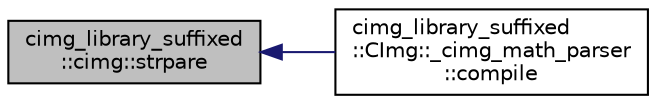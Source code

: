 digraph "cimg_library_suffixed::cimg::strpare"
{
 // INTERACTIVE_SVG=YES
  edge [fontname="Helvetica",fontsize="10",labelfontname="Helvetica",labelfontsize="10"];
  node [fontname="Helvetica",fontsize="10",shape=record];
  rankdir="LR";
  Node3799 [label="cimg_library_suffixed\l::cimg::strpare",height=0.2,width=0.4,color="black", fillcolor="grey75", style="filled", fontcolor="black"];
  Node3799 -> Node3800 [dir="back",color="midnightblue",fontsize="10",style="solid",fontname="Helvetica"];
  Node3800 [label="cimg_library_suffixed\l::CImg::_cimg_math_parser\l::compile",height=0.2,width=0.4,color="black", fillcolor="white", style="filled",URL="$structcimg__library__suffixed_1_1_c_img_1_1__cimg__math__parser.html#a318c44c5d1f4f0114355f37ace87a4ae"];
}
